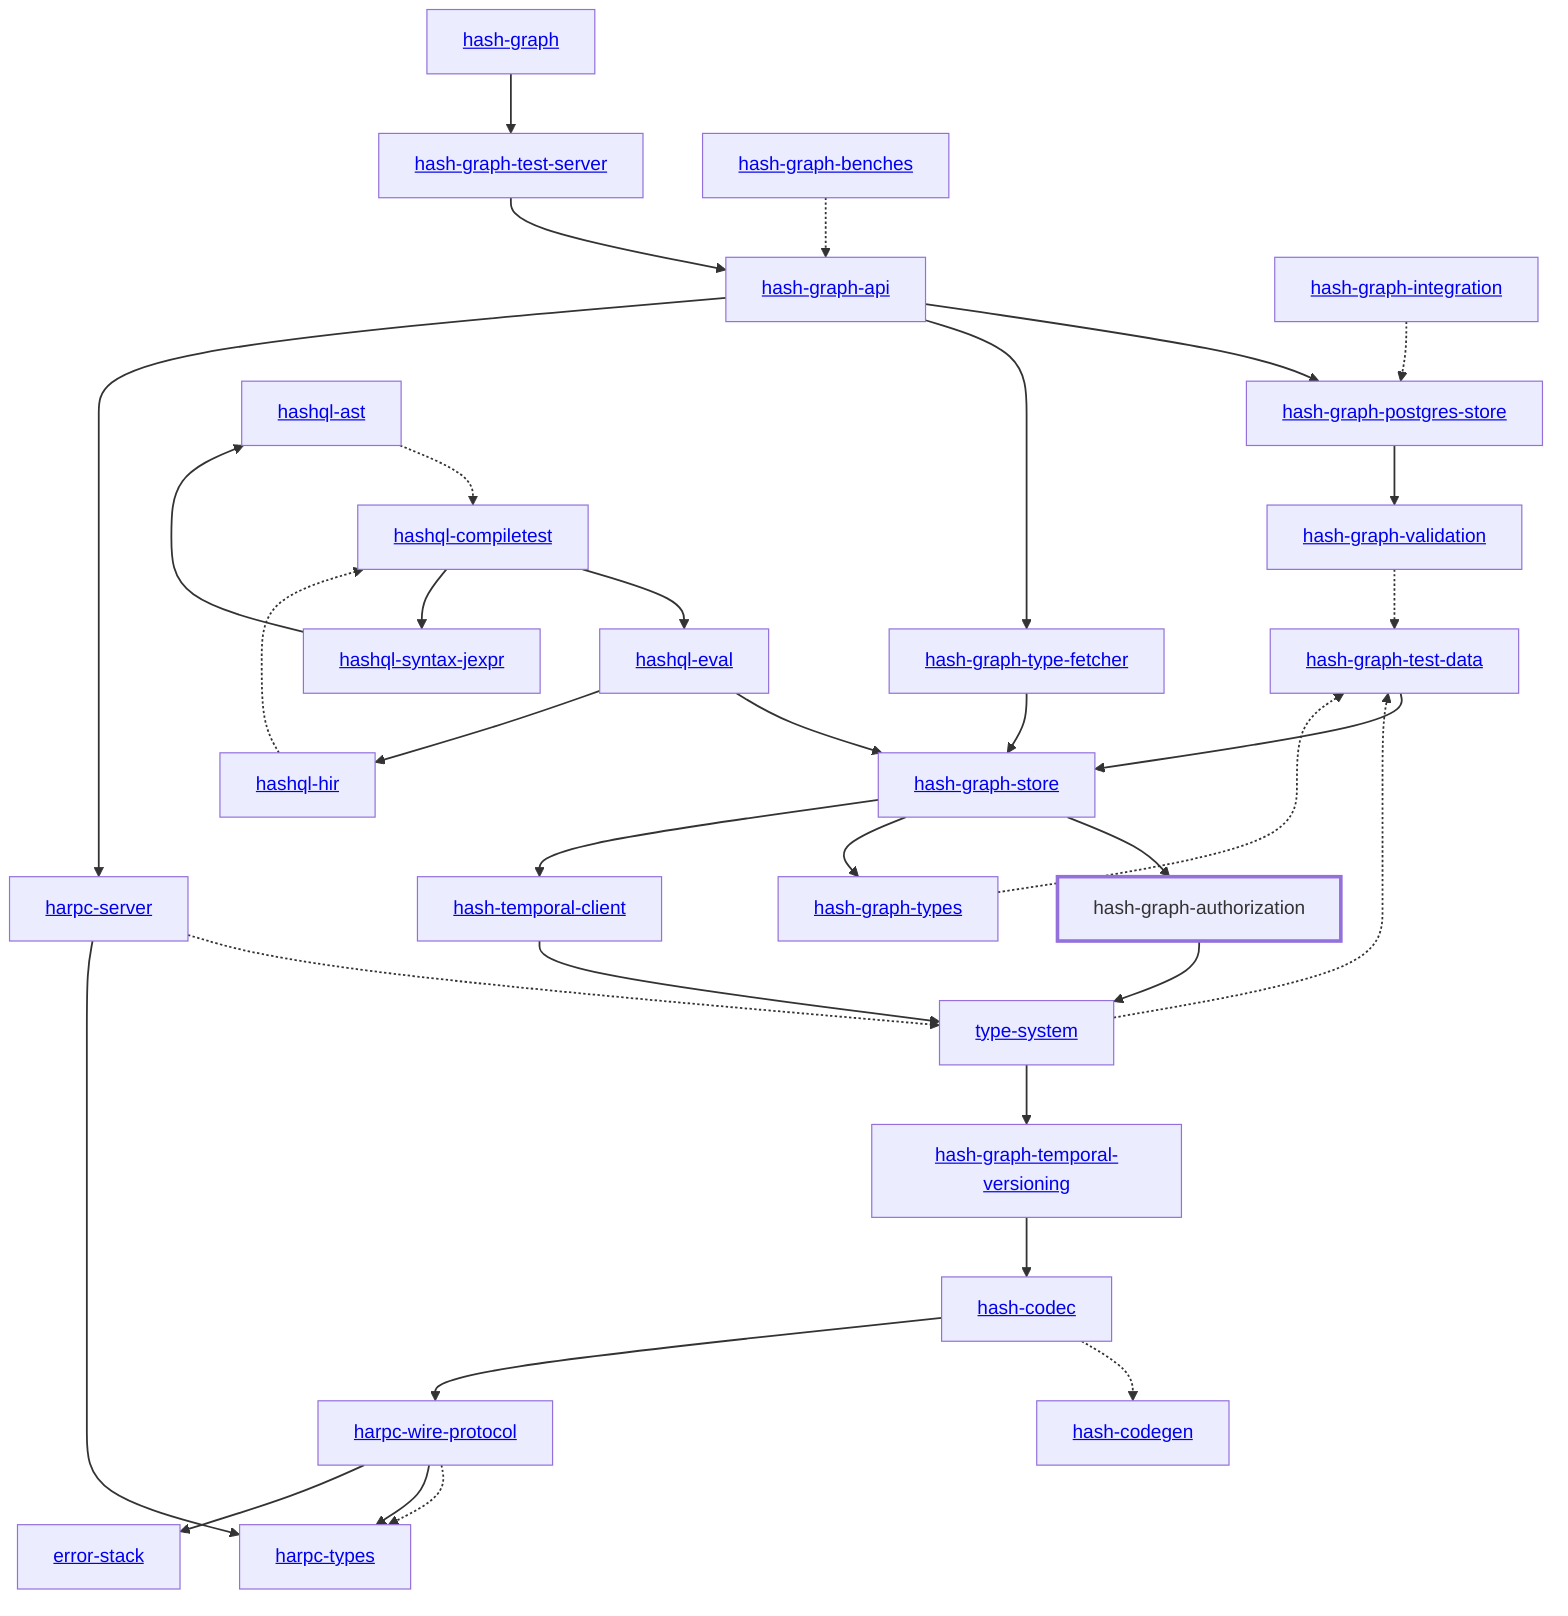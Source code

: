 graph TD
    linkStyle default stroke-width:1.5px
    classDef default stroke-width:1px
    classDef root stroke-width:3px
    classDef dev stroke-width:1px
    classDef build stroke-width:1px
    %% Legend
    %% --> : Normal dependency
    %% -.-> : Dev dependency
    %% ---> : Build dependency
    0[<a href="../hash_graph/index.html">hash-graph</a>]
    1[<a href="../type_system/index.html">type-system</a>]
    2[<a href="../hash_codec/index.html">hash-codec</a>]
    3[<a href="../hash_codegen/index.html">hash-codegen</a>]
    4[<a href="../hash_graph_api/index.html">hash-graph-api</a>]
    5[hash-graph-authorization]
    class 5 root
    6[<a href="../hash_graph_postgres_store/index.html">hash-graph-postgres-store</a>]
    7[<a href="../hash_graph_store/index.html">hash-graph-store</a>]
    8[<a href="../hash_graph_temporal_versioning/index.html">hash-graph-temporal-versioning</a>]
    9[<a href="../hash_graph_test_server/index.html">hash-graph-test-server</a>]
    10[<a href="../hash_graph_type_fetcher/index.html">hash-graph-type-fetcher</a>]
    11[<a href="../hash_graph_types/index.html">hash-graph-types</a>]
    12[<a href="../hash_graph_validation/index.html">hash-graph-validation</a>]
    13[<a href="../harpc_server/index.html">harpc-server</a>]
    14[<a href="../harpc_types/index.html">harpc-types</a>]
    15[<a href="../harpc_wire_protocol/index.html">harpc-wire-protocol</a>]
    16[<a href="../hashql_ast/index.html">hashql-ast</a>]
    17[<a href="../hashql_compiletest/index.html">hashql-compiletest</a>]
    18[<a href="../hashql_eval/index.html">hashql-eval</a>]
    19[<a href="../hashql_hir/index.html">hashql-hir</a>]
    20[<a href="../hashql_syntax_jexpr/index.html">hashql-syntax-jexpr</a>]
    21[<a href="../hash_temporal_client/index.html">hash-temporal-client</a>]
    22[<a href="../error_stack/index.html">error-stack</a>]
    23[<a href="../hash_graph_benches/index.html">hash-graph-benches</a>]
    24[<a href="../hash_graph_integration/index.html">hash-graph-integration</a>]
    25[<a href="../hash_graph_test_data/index.html">hash-graph-test-data</a>]
    0 --> 9
    1 --> 8
    1 -.-> 25
    2 -.-> 3
    2 --> 15
    4 --> 6
    4 --> 10
    4 --> 13
    5 --> 1
    6 --> 12
    7 --> 5
    7 --> 11
    7 --> 21
    8 --> 2
    9 --> 4
    10 --> 7
    11 -.-> 25
    12 -.-> 25
    13 -.-> 1
    13 --> 14
    15 -.-> 14
    15 --> 14
    15 --> 22
    16 -.-> 17
    17 --> 18
    17 --> 20
    18 --> 7
    18 --> 19
    19 -.-> 17
    20 --> 16
    21 --> 1
    23 -.-> 4
    24 -.-> 6
    25 --> 7